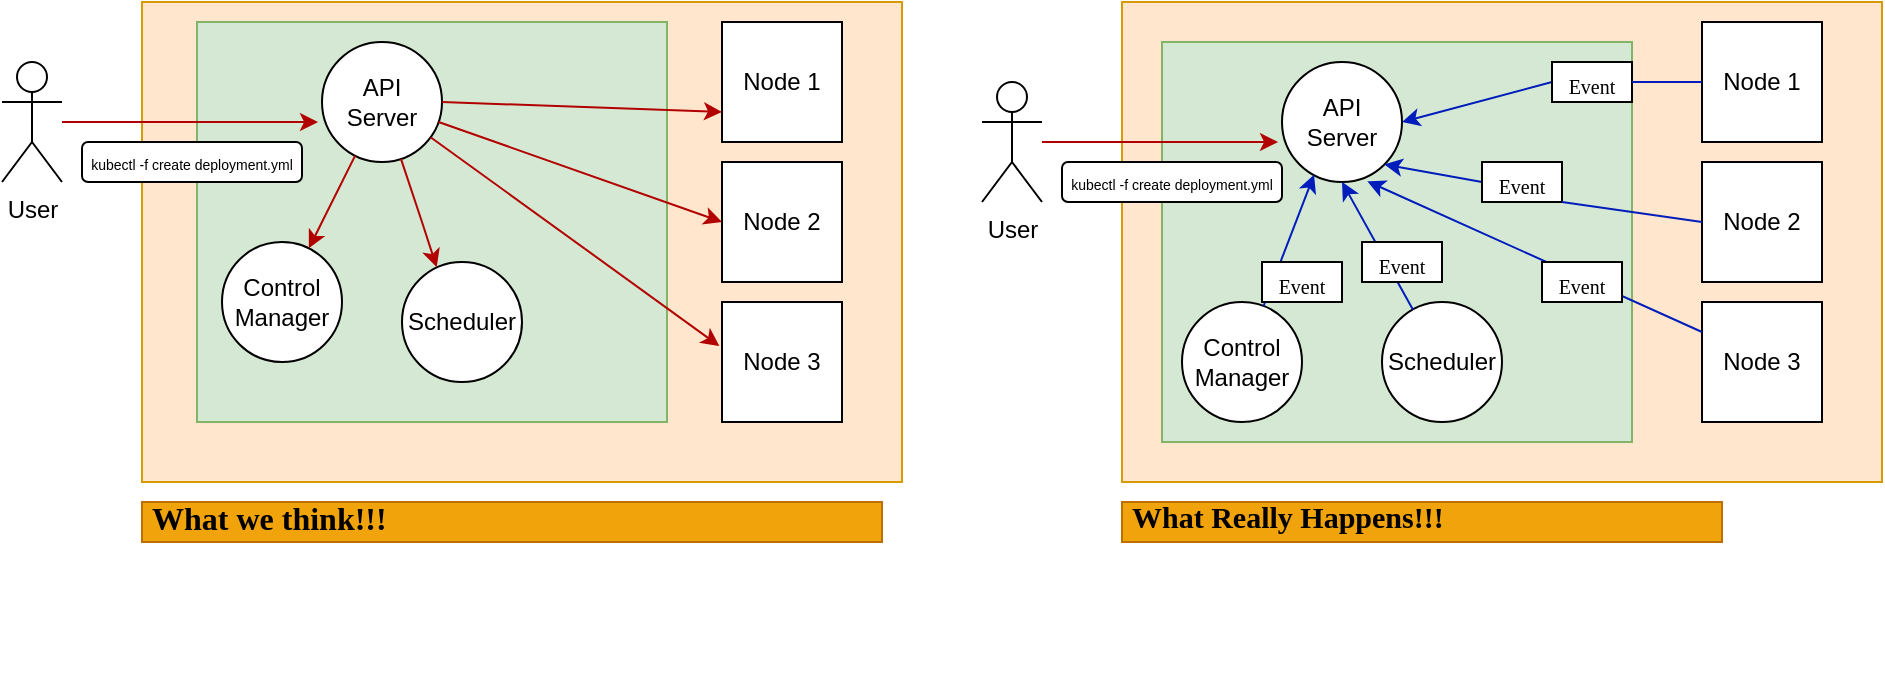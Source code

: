 <mxfile version="20.3.1" type="github">
  <diagram id="y8RgMXlmg_gge-7AhZ-_" name="Page-1">
    <mxGraphModel dx="914" dy="551" grid="1" gridSize="10" guides="1" tooltips="1" connect="1" arrows="1" fold="1" page="1" pageScale="1" pageWidth="827" pageHeight="1169" math="0" shadow="0">
      <root>
        <mxCell id="0" />
        <mxCell id="1" parent="0" />
        <mxCell id="BDUe3Jq0V9347dnS5RK9-30" value="" style="rounded=0;whiteSpace=wrap;html=1;fillColor=#ffe6cc;strokeColor=#d79b00;" vertex="1" parent="1">
          <mxGeometry x="100" y="120" width="380" height="240" as="geometry" />
        </mxCell>
        <mxCell id="BDUe3Jq0V9347dnS5RK9-3" value="&lt;span style=&quot;color: rgba(0, 0, 0, 0); font-family: monospace; font-size: 0px; text-align: start;&quot;&gt;%3CmxGraphModel%3E%3Croot%3E%3CmxCell%20id%3D%220%22%2F%3E%3CmxCell%20id%3D%221%22%20parent%3D%220%22%2F%3E%3CmxCell%20id%3D%222%22%20value%3D%22%22%20style%3D%22endArrow%3Dclassic%3Bhtml%3D1%3Brounded%3D0%3BfontFamily%3DTimes%20New%20Roman%3BfontSize%3D15%3B%22%20edge%3D%221%22%20parent%3D%221%22%3E%3CmxGeometry%20width%3D%2250%22%20height%3D%2250%22%20relative%3D%221%22%20as%3D%22geometry%22%3E%3CmxPoint%20x%3D%22600%22%20y%3D%22260.741%22%20as%3D%22sourcePoint%22%2F%3E%3CmxPoint%20x%3D%22600%22%20y%3D%22279.259%22%20as%3D%22targetPoint%22%2F%3E%3CArray%20as%3D%22points%22%3E%3CmxPoint%20x%3D%22530%22%20y%3D%22290%22%2F%3E%3C%2FArray%3E%3C%2FmxGeometry%3E%3C%2FmxCell%3E%3C%2Froot%3E%3C%2FmxGraphModel%3E&lt;/span&gt;" style="rounded=0;whiteSpace=wrap;html=1;fillColor=#d5e8d4;strokeColor=#82b366;" vertex="1" parent="1">
          <mxGeometry x="127.5" y="130" width="235" height="200" as="geometry" />
        </mxCell>
        <mxCell id="BDUe3Jq0V9347dnS5RK9-4" value="API Server" style="ellipse;whiteSpace=wrap;html=1;aspect=fixed;" vertex="1" parent="1">
          <mxGeometry x="190" y="140" width="60" height="60" as="geometry" />
        </mxCell>
        <mxCell id="BDUe3Jq0V9347dnS5RK9-5" value="Control Manager" style="ellipse;whiteSpace=wrap;html=1;aspect=fixed;" vertex="1" parent="1">
          <mxGeometry x="140" y="240" width="60" height="60" as="geometry" />
        </mxCell>
        <mxCell id="BDUe3Jq0V9347dnS5RK9-6" value="Scheduler" style="ellipse;whiteSpace=wrap;html=1;aspect=fixed;" vertex="1" parent="1">
          <mxGeometry x="230" y="250" width="60" height="60" as="geometry" />
        </mxCell>
        <mxCell id="BDUe3Jq0V9347dnS5RK9-9" value="User" style="shape=umlActor;verticalLabelPosition=bottom;verticalAlign=top;html=1;outlineConnect=0;" vertex="1" parent="1">
          <mxGeometry x="30" y="150" width="30" height="60" as="geometry" />
        </mxCell>
        <mxCell id="BDUe3Jq0V9347dnS5RK9-15" value="&lt;font style=&quot;font-size: 7px;&quot;&gt;kubectl -f create deployment.yml&lt;/font&gt;" style="rounded=1;whiteSpace=wrap;html=1;" vertex="1" parent="1">
          <mxGeometry x="70" y="190" width="110" height="20" as="geometry" />
        </mxCell>
        <mxCell id="BDUe3Jq0V9347dnS5RK9-17" value="Node 1" style="rounded=0;whiteSpace=wrap;html=1;" vertex="1" parent="1">
          <mxGeometry x="390" y="130" width="60" height="60" as="geometry" />
        </mxCell>
        <mxCell id="BDUe3Jq0V9347dnS5RK9-18" value="Node 2" style="rounded=0;whiteSpace=wrap;html=1;" vertex="1" parent="1">
          <mxGeometry x="390" y="200" width="60" height="60" as="geometry" />
        </mxCell>
        <mxCell id="BDUe3Jq0V9347dnS5RK9-19" value="Node 3" style="rounded=0;whiteSpace=wrap;html=1;" vertex="1" parent="1">
          <mxGeometry x="390" y="270" width="60" height="60" as="geometry" />
        </mxCell>
        <mxCell id="BDUe3Jq0V9347dnS5RK9-26" value="" style="endArrow=classic;html=1;rounded=0;entryX=0;entryY=0.75;entryDx=0;entryDy=0;exitX=1;exitY=0.5;exitDx=0;exitDy=0;fillColor=#e51400;strokeColor=#B20000;" edge="1" parent="1" source="BDUe3Jq0V9347dnS5RK9-4" target="BDUe3Jq0V9347dnS5RK9-17">
          <mxGeometry width="50" height="50" relative="1" as="geometry">
            <mxPoint x="380" y="250" as="sourcePoint" />
            <mxPoint x="430" y="200" as="targetPoint" />
          </mxGeometry>
        </mxCell>
        <mxCell id="BDUe3Jq0V9347dnS5RK9-27" value="" style="endArrow=classic;html=1;rounded=0;entryX=0;entryY=0.5;entryDx=0;entryDy=0;fillColor=#e51400;strokeColor=#B20000;" edge="1" parent="1" source="BDUe3Jq0V9347dnS5RK9-4" target="BDUe3Jq0V9347dnS5RK9-18">
          <mxGeometry width="50" height="50" relative="1" as="geometry">
            <mxPoint x="380" y="250" as="sourcePoint" />
            <mxPoint x="430" y="200" as="targetPoint" />
          </mxGeometry>
        </mxCell>
        <mxCell id="BDUe3Jq0V9347dnS5RK9-28" value="" style="endArrow=classic;html=1;rounded=0;entryX=-0.022;entryY=0.367;entryDx=0;entryDy=0;entryPerimeter=0;fillColor=#e51400;strokeColor=#B20000;" edge="1" parent="1" source="BDUe3Jq0V9347dnS5RK9-4" target="BDUe3Jq0V9347dnS5RK9-19">
          <mxGeometry width="50" height="50" relative="1" as="geometry">
            <mxPoint x="380" y="250" as="sourcePoint" />
            <mxPoint x="430" y="200" as="targetPoint" />
          </mxGeometry>
        </mxCell>
        <mxCell id="BDUe3Jq0V9347dnS5RK9-31" value="&lt;h1&gt;&lt;br&gt;&lt;/h1&gt;" style="text;html=1;strokeColor=none;fillColor=none;align=center;verticalAlign=middle;whiteSpace=wrap;rounded=0;" vertex="1" parent="1">
          <mxGeometry x="110" y="400" width="100" height="30" as="geometry" />
        </mxCell>
        <mxCell id="BDUe3Jq0V9347dnS5RK9-37" value="" style="endArrow=classic;html=1;rounded=0;fontFamily=Times New Roman;fontSize=15;entryX=0.289;entryY=0.044;entryDx=0;entryDy=0;entryPerimeter=0;fillColor=#e51400;strokeColor=#B20000;" edge="1" parent="1" source="BDUe3Jq0V9347dnS5RK9-4" target="BDUe3Jq0V9347dnS5RK9-6">
          <mxGeometry width="50" height="50" relative="1" as="geometry">
            <mxPoint x="280" y="450" as="sourcePoint" />
            <mxPoint x="330" y="400" as="targetPoint" />
            <Array as="points">
              <mxPoint x="240" y="230" />
            </Array>
          </mxGeometry>
        </mxCell>
        <mxCell id="BDUe3Jq0V9347dnS5RK9-38" value="" style="endArrow=classic;html=1;rounded=0;fontFamily=Times New Roman;fontSize=15;fillColor=#e51400;strokeColor=#B20000;" edge="1" parent="1" source="BDUe3Jq0V9347dnS5RK9-4" target="BDUe3Jq0V9347dnS5RK9-5">
          <mxGeometry width="50" height="50" relative="1" as="geometry">
            <mxPoint x="140" y="220" as="sourcePoint" />
            <mxPoint x="190" y="170" as="targetPoint" />
          </mxGeometry>
        </mxCell>
        <mxCell id="BDUe3Jq0V9347dnS5RK9-40" value="" style="endArrow=classic;html=1;rounded=0;fontFamily=Times New Roman;fontSize=15;entryX=-0.033;entryY=0.667;entryDx=0;entryDy=0;entryPerimeter=0;fillColor=#e51400;strokeColor=#B20000;" edge="1" parent="1" source="BDUe3Jq0V9347dnS5RK9-9" target="BDUe3Jq0V9347dnS5RK9-4">
          <mxGeometry width="50" height="50" relative="1" as="geometry">
            <mxPoint x="50" y="195" as="sourcePoint" />
            <mxPoint x="100" y="145" as="targetPoint" />
          </mxGeometry>
        </mxCell>
        <mxCell id="BDUe3Jq0V9347dnS5RK9-48" value="&lt;h1&gt;&lt;font style=&quot;font-size: 16px;&quot;&gt;What we think!!!&lt;/font&gt;&lt;/h1&gt;" style="text;html=1;strokeColor=#BD7000;fillColor=#f0a30a;spacing=5;spacingTop=-20;whiteSpace=wrap;overflow=hidden;rounded=0;fontFamily=Times New Roman;fontSize=7;fontColor=#000000;" vertex="1" parent="1">
          <mxGeometry x="100" y="370" width="370" height="20" as="geometry" />
        </mxCell>
        <mxCell id="BDUe3Jq0V9347dnS5RK9-68" value="" style="rounded=0;whiteSpace=wrap;html=1;fillColor=#ffe6cc;strokeColor=#d79b00;" vertex="1" parent="1">
          <mxGeometry x="590" y="120" width="380" height="240" as="geometry" />
        </mxCell>
        <mxCell id="BDUe3Jq0V9347dnS5RK9-69" value="&lt;span style=&quot;color: rgba(0, 0, 0, 0); font-family: monospace; font-size: 0px; text-align: start;&quot;&gt;%3CmxGraphModel%3E%3Croot%3E%3CmxCell%20id%3D%220%22%2F%3E%3CmxCell%20id%3D%221%22%20parent%3D%220%22%2F%3E%3CmxCell%20id%3D%222%22%20value%3D%22%22%20style%3D%22endArrow%3Dclassic%3Bhtml%3D1%3Brounded%3D0%3BfontFamily%3DTimes%20New%20Roman%3BfontSize%3D15%3B%22%20edge%3D%221%22%20parent%3D%221%22%3E%3CmxGeometry%20width%3D%2250%22%20height%3D%2250%22%20relative%3D%221%22%20as%3D%22geometry%22%3E%3CmxPoint%20x%3D%22600%22%20y%3D%22260.741%22%20as%3D%22sourcePoint%22%2F%3E%3CmxPoint%20x%3D%22600%22%20y%3D%22279.259%22%20as%3D%22targetPoint%22%2F%3E%3CArray%20as%3D%22points%22%3E%3CmxPoint%20x%3D%22530%22%20y%3D%22290%22%2F%3E%3C%2FArray%3E%3C%2FmxGeometry%3E%3C%2FmxCell%3E%3C%2Froot%3E%3C%2FmxGraphModel%3E&lt;/span&gt;" style="rounded=0;whiteSpace=wrap;html=1;fillColor=#d5e8d4;strokeColor=#82b366;" vertex="1" parent="1">
          <mxGeometry x="610" y="140" width="235" height="200" as="geometry" />
        </mxCell>
        <mxCell id="BDUe3Jq0V9347dnS5RK9-70" value="API Server" style="ellipse;whiteSpace=wrap;html=1;aspect=fixed;" vertex="1" parent="1">
          <mxGeometry x="670" y="150" width="60" height="60" as="geometry" />
        </mxCell>
        <mxCell id="BDUe3Jq0V9347dnS5RK9-71" value="Control Manager" style="ellipse;whiteSpace=wrap;html=1;aspect=fixed;" vertex="1" parent="1">
          <mxGeometry x="620" y="270" width="60" height="60" as="geometry" />
        </mxCell>
        <mxCell id="BDUe3Jq0V9347dnS5RK9-72" value="Scheduler" style="ellipse;whiteSpace=wrap;html=1;aspect=fixed;" vertex="1" parent="1">
          <mxGeometry x="720" y="270" width="60" height="60" as="geometry" />
        </mxCell>
        <mxCell id="BDUe3Jq0V9347dnS5RK9-73" value="User" style="shape=umlActor;verticalLabelPosition=bottom;verticalAlign=top;html=1;outlineConnect=0;" vertex="1" parent="1">
          <mxGeometry x="520" y="160" width="30" height="60" as="geometry" />
        </mxCell>
        <mxCell id="BDUe3Jq0V9347dnS5RK9-74" value="&lt;font style=&quot;font-size: 7px;&quot;&gt;kubectl -f create deployment.yml&lt;/font&gt;" style="rounded=1;whiteSpace=wrap;html=1;" vertex="1" parent="1">
          <mxGeometry x="560" y="200" width="110" height="20" as="geometry" />
        </mxCell>
        <mxCell id="BDUe3Jq0V9347dnS5RK9-75" value="Node 1" style="rounded=0;whiteSpace=wrap;html=1;" vertex="1" parent="1">
          <mxGeometry x="880" y="130" width="60" height="60" as="geometry" />
        </mxCell>
        <mxCell id="BDUe3Jq0V9347dnS5RK9-76" value="Node 2" style="rounded=0;whiteSpace=wrap;html=1;" vertex="1" parent="1">
          <mxGeometry x="880" y="200" width="60" height="60" as="geometry" />
        </mxCell>
        <mxCell id="BDUe3Jq0V9347dnS5RK9-77" value="Node 3" style="rounded=0;whiteSpace=wrap;html=1;" vertex="1" parent="1">
          <mxGeometry x="880" y="270" width="60" height="60" as="geometry" />
        </mxCell>
        <mxCell id="BDUe3Jq0V9347dnS5RK9-81" value="&lt;h1&gt;&lt;br&gt;&lt;/h1&gt;" style="text;html=1;strokeColor=none;fillColor=none;align=center;verticalAlign=middle;whiteSpace=wrap;rounded=0;" vertex="1" parent="1">
          <mxGeometry x="600" y="410" width="100" height="30" as="geometry" />
        </mxCell>
        <mxCell id="BDUe3Jq0V9347dnS5RK9-84" value="" style="endArrow=classic;html=1;rounded=0;fontFamily=Times New Roman;fontSize=15;entryX=-0.033;entryY=0.667;entryDx=0;entryDy=0;entryPerimeter=0;fillColor=#e51400;strokeColor=#B20000;" edge="1" parent="1" source="BDUe3Jq0V9347dnS5RK9-73" target="BDUe3Jq0V9347dnS5RK9-70">
          <mxGeometry width="50" height="50" relative="1" as="geometry">
            <mxPoint x="540" y="205" as="sourcePoint" />
            <mxPoint x="590" y="155" as="targetPoint" />
          </mxGeometry>
        </mxCell>
        <mxCell id="BDUe3Jq0V9347dnS5RK9-85" value="&lt;h1 style=&quot;&quot;&gt;&lt;font style=&quot;font-size: 15px;&quot;&gt;What Really Happens!!!&lt;/font&gt;&lt;/h1&gt;" style="text;html=1;strokeColor=#BD7000;fillColor=#f0a30a;spacing=5;spacingTop=-20;whiteSpace=wrap;overflow=hidden;rounded=0;fontFamily=Times New Roman;fontSize=7;fontColor=#000000;" vertex="1" parent="1">
          <mxGeometry x="590" y="370" width="300" height="20" as="geometry" />
        </mxCell>
        <mxCell id="BDUe3Jq0V9347dnS5RK9-87" value="" style="endArrow=classic;html=1;rounded=0;fontFamily=Times New Roman;fontSize=18;fontColor=#000000;entryX=1;entryY=0.5;entryDx=0;entryDy=0;exitX=0;exitY=0.5;exitDx=0;exitDy=0;fillColor=#0050ef;strokeColor=#001DBC;startArrow=none;" edge="1" parent="1" source="BDUe3Jq0V9347dnS5RK9-93" target="BDUe3Jq0V9347dnS5RK9-70">
          <mxGeometry width="50" height="50" relative="1" as="geometry">
            <mxPoint x="777" y="225" as="sourcePoint" />
            <mxPoint x="827" y="175" as="targetPoint" />
          </mxGeometry>
        </mxCell>
        <mxCell id="BDUe3Jq0V9347dnS5RK9-88" value="" style="endArrow=classic;html=1;rounded=0;fontFamily=Times New Roman;fontSize=18;fontColor=#000000;entryX=1;entryY=1;entryDx=0;entryDy=0;exitX=0;exitY=0.5;exitDx=0;exitDy=0;fillColor=#0050ef;strokeColor=#001DBC;startArrow=none;" edge="1" parent="1" source="BDUe3Jq0V9347dnS5RK9-94" target="BDUe3Jq0V9347dnS5RK9-70">
          <mxGeometry width="50" height="50" relative="1" as="geometry">
            <mxPoint x="760" y="255" as="sourcePoint" />
            <mxPoint x="810" y="205" as="targetPoint" />
          </mxGeometry>
        </mxCell>
        <mxCell id="BDUe3Jq0V9347dnS5RK9-89" value="" style="endArrow=classic;html=1;rounded=0;fontFamily=Times New Roman;fontSize=18;fontColor=#000000;exitX=0;exitY=0.25;exitDx=0;exitDy=0;entryX=0.711;entryY=0.994;entryDx=0;entryDy=0;entryPerimeter=0;fillColor=#0050ef;strokeColor=#001DBC;" edge="1" parent="1" source="BDUe3Jq0V9347dnS5RK9-77" target="BDUe3Jq0V9347dnS5RK9-70">
          <mxGeometry width="50" height="50" relative="1" as="geometry">
            <mxPoint x="820" y="315" as="sourcePoint" />
            <mxPoint x="870" y="265" as="targetPoint" />
          </mxGeometry>
        </mxCell>
        <mxCell id="BDUe3Jq0V9347dnS5RK9-90" value="" style="endArrow=classic;html=1;rounded=0;fontFamily=Times New Roman;fontSize=18;fontColor=#000000;entryX=0.5;entryY=1;entryDx=0;entryDy=0;fillColor=#0050ef;strokeColor=#001DBC;" edge="1" parent="1" source="BDUe3Jq0V9347dnS5RK9-72" target="BDUe3Jq0V9347dnS5RK9-70">
          <mxGeometry width="50" height="50" relative="1" as="geometry">
            <mxPoint x="660" y="350" as="sourcePoint" />
            <mxPoint x="710" y="300" as="targetPoint" />
          </mxGeometry>
        </mxCell>
        <mxCell id="BDUe3Jq0V9347dnS5RK9-91" value="" style="endArrow=classic;html=1;rounded=0;fontFamily=Times New Roman;fontSize=18;fontColor=#000000;entryX=0.267;entryY=0.939;entryDx=0;entryDy=0;entryPerimeter=0;fillColor=#0050ef;strokeColor=#001DBC;" edge="1" parent="1" source="BDUe3Jq0V9347dnS5RK9-71" target="BDUe3Jq0V9347dnS5RK9-70">
          <mxGeometry width="50" height="50" relative="1" as="geometry">
            <mxPoint x="660" y="350" as="sourcePoint" />
            <mxPoint x="710" y="300" as="targetPoint" />
          </mxGeometry>
        </mxCell>
        <mxCell id="BDUe3Jq0V9347dnS5RK9-95" value="&lt;font style=&quot;font-size: 10px;&quot;&gt;Event&lt;/font&gt;" style="rounded=0;whiteSpace=wrap;html=1;fontFamily=Times New Roman;fontSize=18;fontColor=#000000;" vertex="1" parent="1">
          <mxGeometry x="800" y="250" width="40" height="20" as="geometry" />
        </mxCell>
        <mxCell id="BDUe3Jq0V9347dnS5RK9-94" value="&lt;font style=&quot;font-size: 10px;&quot;&gt;Event&lt;/font&gt;" style="rounded=0;whiteSpace=wrap;html=1;fontFamily=Times New Roman;fontSize=18;fontColor=#000000;" vertex="1" parent="1">
          <mxGeometry x="770" y="200" width="40" height="20" as="geometry" />
        </mxCell>
        <mxCell id="BDUe3Jq0V9347dnS5RK9-96" value="" style="endArrow=none;html=1;rounded=0;fontFamily=Times New Roman;fontSize=18;fontColor=#000000;entryX=1;entryY=1;entryDx=0;entryDy=0;exitX=0;exitY=0.5;exitDx=0;exitDy=0;fillColor=#0050ef;strokeColor=#001DBC;" edge="1" parent="1" source="BDUe3Jq0V9347dnS5RK9-76" target="BDUe3Jq0V9347dnS5RK9-94">
          <mxGeometry width="50" height="50" relative="1" as="geometry">
            <mxPoint x="880" y="230" as="sourcePoint" />
            <mxPoint x="721.213" y="201.213" as="targetPoint" />
          </mxGeometry>
        </mxCell>
        <mxCell id="BDUe3Jq0V9347dnS5RK9-93" value="&lt;font style=&quot;font-size: 10px;&quot;&gt;Event&lt;/font&gt;" style="rounded=0;whiteSpace=wrap;html=1;fontFamily=Times New Roman;fontSize=18;fontColor=#000000;" vertex="1" parent="1">
          <mxGeometry x="805" y="150" width="40" height="20" as="geometry" />
        </mxCell>
        <mxCell id="BDUe3Jq0V9347dnS5RK9-97" value="" style="endArrow=none;html=1;rounded=0;fontFamily=Times New Roman;fontSize=18;fontColor=#000000;entryX=1;entryY=0.5;entryDx=0;entryDy=0;exitX=0;exitY=0.5;exitDx=0;exitDy=0;fillColor=#0050ef;strokeColor=#001DBC;" edge="1" parent="1" source="BDUe3Jq0V9347dnS5RK9-75" target="BDUe3Jq0V9347dnS5RK9-93">
          <mxGeometry width="50" height="50" relative="1" as="geometry">
            <mxPoint x="880" y="160" as="sourcePoint" />
            <mxPoint x="730" y="180" as="targetPoint" />
          </mxGeometry>
        </mxCell>
        <mxCell id="BDUe3Jq0V9347dnS5RK9-98" value="&lt;font style=&quot;font-size: 10px;&quot;&gt;Event&lt;/font&gt;" style="rounded=0;whiteSpace=wrap;html=1;fontFamily=Times New Roman;fontSize=18;fontColor=#000000;" vertex="1" parent="1">
          <mxGeometry x="710" y="240" width="40" height="20" as="geometry" />
        </mxCell>
        <mxCell id="BDUe3Jq0V9347dnS5RK9-99" value="&lt;font style=&quot;font-size: 10px;&quot;&gt;Event&lt;/font&gt;" style="rounded=0;whiteSpace=wrap;html=1;fontFamily=Times New Roman;fontSize=18;fontColor=#000000;" vertex="1" parent="1">
          <mxGeometry x="660" y="250" width="40" height="20" as="geometry" />
        </mxCell>
      </root>
    </mxGraphModel>
  </diagram>
</mxfile>
